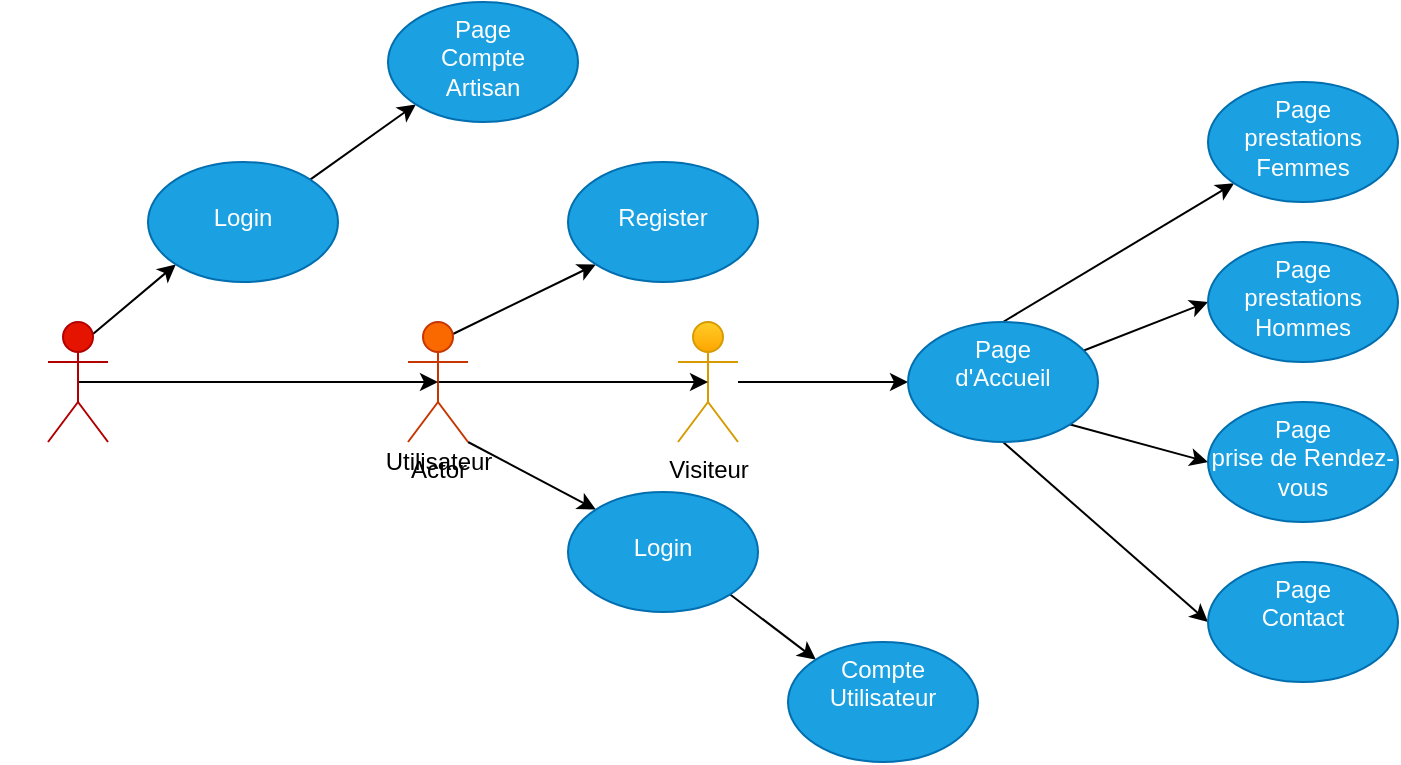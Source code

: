 <mxfile>
    <diagram id="kU2CejNu4cmiyA4sBP4M" name="Page-1">
        <mxGraphModel dx="980" dy="942" grid="1" gridSize="10" guides="1" tooltips="1" connect="1" arrows="1" fold="1" page="1" pageScale="1" pageWidth="850" pageHeight="1100" math="0" shadow="0">
            <root>
                <mxCell id="0"/>
                <mxCell id="1" parent="0"/>
                <mxCell id="6" value="" style="edgeStyle=none;html=1;" edge="1" parent="1" source="2" target="5">
                    <mxGeometry relative="1" as="geometry"/>
                </mxCell>
                <mxCell id="2" value="Visiteur" style="shape=umlActor;verticalLabelPosition=bottom;verticalAlign=top;html=1;outlineConnect=0;fillColor=#ffcd28;strokeColor=#d79b00;gradientColor=#ffa500;" vertex="1" parent="1">
                    <mxGeometry x="395" y="220" width="30" height="60" as="geometry"/>
                </mxCell>
                <mxCell id="10" value="" style="edgeStyle=none;html=1;exitX=0.5;exitY=0;exitDx=0;exitDy=0;" edge="1" parent="1" source="5" target="11">
                    <mxGeometry relative="1" as="geometry">
                        <mxPoint x="300" y="100" as="targetPoint"/>
                    </mxGeometry>
                </mxCell>
                <mxCell id="13" style="edgeStyle=none;html=1;entryX=0;entryY=0.5;entryDx=0;entryDy=0;" edge="1" parent="1" source="5" target="12">
                    <mxGeometry relative="1" as="geometry"/>
                </mxCell>
                <mxCell id="16" style="edgeStyle=none;html=1;exitX=1;exitY=1;exitDx=0;exitDy=0;entryX=0;entryY=0.5;entryDx=0;entryDy=0;" edge="1" parent="1" source="5" target="14">
                    <mxGeometry relative="1" as="geometry"/>
                </mxCell>
                <mxCell id="19" style="edgeStyle=none;html=1;exitX=0.5;exitY=1;exitDx=0;exitDy=0;entryX=0;entryY=0.5;entryDx=0;entryDy=0;" edge="1" parent="1" source="5" target="17">
                    <mxGeometry relative="1" as="geometry"/>
                </mxCell>
                <mxCell id="5" value="Page &lt;br&gt;d'Accueil" style="ellipse;whiteSpace=wrap;html=1;verticalAlign=top;fillColor=#1ba1e2;fontColor=#ffffff;strokeColor=#006EAF;" vertex="1" parent="1">
                    <mxGeometry x="510" y="220" width="95" height="60" as="geometry"/>
                </mxCell>
                <mxCell id="11" value="Page&lt;br&gt;prestations Femmes" style="ellipse;whiteSpace=wrap;html=1;verticalAlign=top;fillColor=#1ba1e2;fontColor=#ffffff;strokeColor=#006EAF;" vertex="1" parent="1">
                    <mxGeometry x="660" y="100" width="95" height="60" as="geometry"/>
                </mxCell>
                <mxCell id="12" value="Page&lt;br&gt;prestations Hommes" style="ellipse;whiteSpace=wrap;html=1;verticalAlign=top;fillColor=#1ba1e2;fontColor=#ffffff;strokeColor=#006EAF;" vertex="1" parent="1">
                    <mxGeometry x="660" y="180" width="95" height="60" as="geometry"/>
                </mxCell>
                <mxCell id="14" value="Page&lt;br&gt;prise de Rendez-vous" style="ellipse;whiteSpace=wrap;html=1;verticalAlign=top;fillColor=#1ba1e2;fontColor=#ffffff;strokeColor=#006EAF;" vertex="1" parent="1">
                    <mxGeometry x="660" y="260" width="95" height="60" as="geometry"/>
                </mxCell>
                <mxCell id="17" value="Page&lt;br&gt;Contact" style="ellipse;whiteSpace=wrap;html=1;verticalAlign=top;fillColor=#1ba1e2;fontColor=#ffffff;strokeColor=#006EAF;" vertex="1" parent="1">
                    <mxGeometry x="660" y="340" width="95" height="60" as="geometry"/>
                </mxCell>
                <mxCell id="23" style="edgeStyle=none;html=1;exitX=0.5;exitY=0.5;exitDx=0;exitDy=0;exitPerimeter=0;entryX=0.5;entryY=0.5;entryDx=0;entryDy=0;entryPerimeter=0;" edge="1" parent="1" source="20" target="2">
                    <mxGeometry relative="1" as="geometry"/>
                </mxCell>
                <mxCell id="27" style="edgeStyle=none;html=1;exitX=0.75;exitY=0.1;exitDx=0;exitDy=0;exitPerimeter=0;entryX=0;entryY=1;entryDx=0;entryDy=0;" edge="1" parent="1" source="20" target="24">
                    <mxGeometry relative="1" as="geometry"/>
                </mxCell>
                <mxCell id="28" style="edgeStyle=none;html=1;exitX=1;exitY=1;exitDx=0;exitDy=0;exitPerimeter=0;entryX=0;entryY=0;entryDx=0;entryDy=0;" edge="1" parent="1" source="20" target="25">
                    <mxGeometry relative="1" as="geometry"/>
                </mxCell>
                <mxCell id="20" value="Actor" style="shape=umlActor;verticalLabelPosition=bottom;verticalAlign=top;html=1;outlineConnect=0;fillColor=#fa6800;fontColor=#000000;strokeColor=#C73500;" vertex="1" parent="1">
                    <mxGeometry x="260" y="220" width="30" height="60" as="geometry"/>
                </mxCell>
                <mxCell id="24" value="&lt;br&gt;Register" style="ellipse;whiteSpace=wrap;html=1;verticalAlign=top;fillColor=#1ba1e2;fontColor=#ffffff;strokeColor=#006EAF;" vertex="1" parent="1">
                    <mxGeometry x="340" y="140" width="95" height="60" as="geometry"/>
                </mxCell>
                <mxCell id="29" style="edgeStyle=none;html=1;exitX=1;exitY=1;exitDx=0;exitDy=0;entryX=0;entryY=0;entryDx=0;entryDy=0;" edge="1" parent="1" source="25" target="26">
                    <mxGeometry relative="1" as="geometry"/>
                </mxCell>
                <mxCell id="25" value="&lt;br&gt;Login" style="ellipse;whiteSpace=wrap;html=1;verticalAlign=top;fillColor=#1ba1e2;fontColor=#ffffff;strokeColor=#006EAF;" vertex="1" parent="1">
                    <mxGeometry x="340" y="305" width="95" height="60" as="geometry"/>
                </mxCell>
                <mxCell id="26" value="Compte&lt;br&gt;Utilisateur" style="ellipse;whiteSpace=wrap;html=1;verticalAlign=top;fillColor=#1ba1e2;fontColor=#ffffff;strokeColor=#006EAF;" vertex="1" parent="1">
                    <mxGeometry x="450" y="380" width="95" height="60" as="geometry"/>
                </mxCell>
                <mxCell id="30" value="Utilisateur" style="text;html=1;align=center;verticalAlign=middle;resizable=0;points=[];autosize=1;strokeColor=none;fillColor=none;" vertex="1" parent="1">
                    <mxGeometry x="235" y="275" width="80" height="30" as="geometry"/>
                </mxCell>
                <mxCell id="32" style="edgeStyle=none;html=1;exitX=0.5;exitY=0.5;exitDx=0;exitDy=0;exitPerimeter=0;entryX=0.5;entryY=0.5;entryDx=0;entryDy=0;entryPerimeter=0;" edge="1" parent="1" source="31" target="20">
                    <mxGeometry relative="1" as="geometry"/>
                </mxCell>
                <mxCell id="35" style="edgeStyle=none;html=1;exitX=0.75;exitY=0.1;exitDx=0;exitDy=0;exitPerimeter=0;entryX=0;entryY=1;entryDx=0;entryDy=0;" edge="1" parent="1" source="31" target="33">
                    <mxGeometry relative="1" as="geometry"/>
                </mxCell>
                <mxCell id="31" value="Administrateur" style="shape=umlActor;verticalLabelPosition=bottom;verticalAlign=top;html=1;outlineConnect=0;fillColor=#e51400;fontColor=#ffffff;strokeColor=#B20000;" vertex="1" parent="1">
                    <mxGeometry x="80" y="220" width="30" height="60" as="geometry"/>
                </mxCell>
                <mxCell id="36" style="edgeStyle=none;html=1;exitX=1;exitY=0;exitDx=0;exitDy=0;entryX=0;entryY=1;entryDx=0;entryDy=0;" edge="1" parent="1" source="33" target="34">
                    <mxGeometry relative="1" as="geometry"/>
                </mxCell>
                <mxCell id="33" value="&lt;br&gt;Login" style="ellipse;whiteSpace=wrap;html=1;verticalAlign=top;fillColor=#1ba1e2;fontColor=#ffffff;strokeColor=#006EAF;" vertex="1" parent="1">
                    <mxGeometry x="130" y="140" width="95" height="60" as="geometry"/>
                </mxCell>
                <mxCell id="34" value="Page&lt;br&gt;Compte&lt;br&gt;Artisan" style="ellipse;whiteSpace=wrap;html=1;verticalAlign=top;fillColor=#1ba1e2;fontColor=#ffffff;strokeColor=#006EAF;" vertex="1" parent="1">
                    <mxGeometry x="250" y="60" width="95" height="60" as="geometry"/>
                </mxCell>
            </root>
        </mxGraphModel>
    </diagram>
</mxfile>
